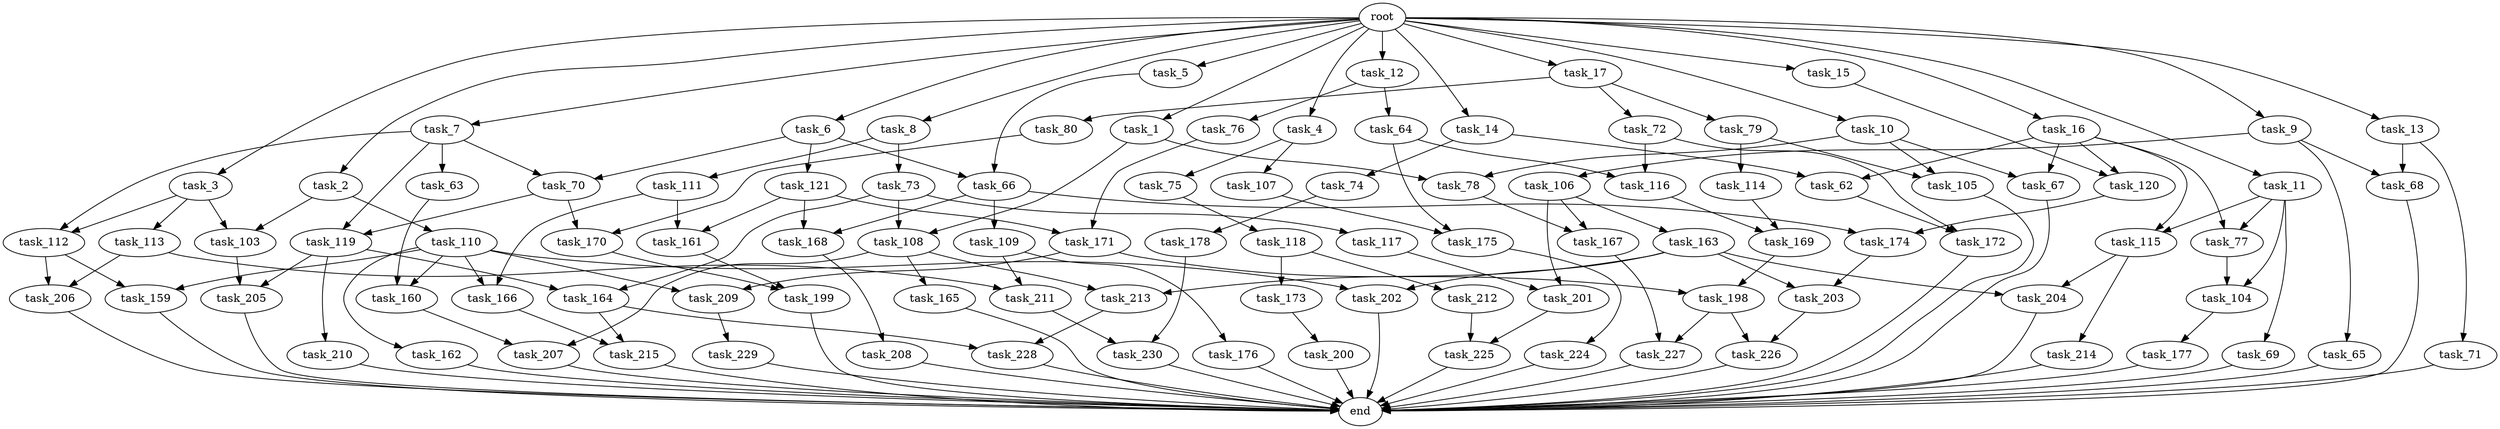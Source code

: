 digraph G {
  task_67 [size="155477816115.200012"];
  task_12 [size="102.400000"];
  task_201 [size="17179869184.000000"];
  task_5 [size="102.400000"];
  task_230 [size="140874927308.800018"];
  task_63 [size="54975581388.800003"];
  task_164 [size="44667659878.400002"];
  task_226 [size="62706522521.600006"];
  task_17 [size="102.400000"];
  task_229 [size="21474836480.000000"];
  task_2 [size="102.400000"];
  task_121 [size="85899345920.000000"];
  task_162 [size="54975581388.800003"];
  task_168 [size="100502234726.400009"];
  task_161 [size="100502234726.400009"];
  task_166 [size="124554051584.000000"];
  task_175 [size="45526653337.600006"];
  task_207 [size="99643241267.200012"];
  task_79 [size="3435973836.800000"];
  task_198 [size="52398601011.200005"];
  task_77 [size="140874927308.800018"];
  task_163 [size="3435973836.800000"];
  task_11 [size="102.400000"];
  task_71 [size="13743895347.200001"];
  task_167 [size="45526653337.600006"];
  task_15 [size="102.400000"];
  task_117 [size="13743895347.200001"];
  task_64 [size="3435973836.800000"];
  task_104 [size="140874927308.800018"];
  task_165 [size="13743895347.200001"];
  root [size="0.000000"];
  task_72 [size="3435973836.800000"];
  task_69 [size="54975581388.800003"];
  task_119 [size="62706522521.600006"];
  task_211 [size="11166914969.600000"];
  task_74 [size="30923764531.200001"];
  task_114 [size="7730941132.800000"];
  task_8 [size="102.400000"];
  task_177 [size="13743895347.200001"];
  task_103 [size="91053306675.200012"];
  task_105 [size="77309411328.000000"];
  task_215 [size="139156940390.399994"];
  task_106 [size="3435973836.800000"];
  task_66 [size="127990025420.800003"];
  task_206 [size="49821620633.600006"];
  task_109 [size="69578470195.199997"];
  task_225 [size="97066260889.600006"];
  task_214 [size="7730941132.800000"];
  task_116 [size="84181359001.600006"];
  task_199 [size="68719476736.000000"];
  task_213 [size="21474836480.000000"];
  task_1 [size="102.400000"];
  task_3 [size="102.400000"];
  task_200 [size="69578470195.199997"];
  task_212 [size="30923764531.200001"];
  task_7 [size="102.400000"];
  task_75 [size="85899345920.000000"];
  task_9 [size="102.400000"];
  task_4 [size="102.400000"];
  task_111 [size="21474836480.000000"];
  task_202 [size="62706522521.600006"];
  task_16 [size="102.400000"];
  task_68 [size="17179869184.000000"];
  task_159 [size="97066260889.600006"];
  task_178 [size="13743895347.200001"];
  task_174 [size="111669149696.000000"];
  task_6 [size="102.400000"];
  task_160 [size="140874927308.800018"];
  task_170 [size="15461882265.600000"];
  task_62 [size="116823110451.200012"];
  task_112 [size="124554051584.000000"];
  task_65 [size="3435973836.800000"];
  task_115 [size="140874927308.800018"];
  task_176 [size="3435973836.800000"];
  end [size="0.000000"];
  task_118 [size="21474836480.000000"];
  task_120 [size="155477816115.200012"];
  task_224 [size="69578470195.199997"];
  task_204 [size="15461882265.600000"];
  task_80 [size="3435973836.800000"];
  task_210 [size="30923764531.200001"];
  task_73 [size="21474836480.000000"];
  task_227 [size="38654705664.000000"];
  task_208 [size="21474836480.000000"];
  task_173 [size="30923764531.200001"];
  task_113 [size="69578470195.199997"];
  task_228 [size="91053306675.200012"];
  task_76 [size="3435973836.800000"];
  task_171 [size="34359738368.000000"];
  task_70 [size="140874927308.800018"];
  task_209 [size="85899345920.000000"];
  task_203 [size="93630287052.800003"];
  task_13 [size="102.400000"];
  task_78 [size="139156940390.399994"];
  task_10 [size="102.400000"];
  task_14 [size="102.400000"];
  task_169 [size="93630287052.800003"];
  task_110 [size="21474836480.000000"];
  task_205 [size="61847529062.400002"];
  task_108 [size="83322365542.400009"];
  task_107 [size="85899345920.000000"];
  task_172 [size="45526653337.600006"];

  task_67 -> end [size="1.000000"];
  task_12 -> task_64 [size="33554432.000000"];
  task_12 -> task_76 [size="33554432.000000"];
  task_201 -> task_225 [size="411041792.000000"];
  task_5 -> task_66 [size="411041792.000000"];
  task_230 -> end [size="1.000000"];
  task_63 -> task_160 [size="838860800.000000"];
  task_164 -> task_215 [size="679477248.000000"];
  task_164 -> task_228 [size="679477248.000000"];
  task_226 -> end [size="1.000000"];
  task_17 -> task_79 [size="33554432.000000"];
  task_17 -> task_80 [size="33554432.000000"];
  task_17 -> task_72 [size="33554432.000000"];
  task_229 -> end [size="1.000000"];
  task_2 -> task_110 [size="209715200.000000"];
  task_2 -> task_103 [size="209715200.000000"];
  task_121 -> task_168 [size="301989888.000000"];
  task_121 -> task_171 [size="301989888.000000"];
  task_121 -> task_161 [size="301989888.000000"];
  task_162 -> end [size="1.000000"];
  task_168 -> task_208 [size="209715200.000000"];
  task_161 -> task_199 [size="134217728.000000"];
  task_166 -> task_215 [size="679477248.000000"];
  task_175 -> task_224 [size="679477248.000000"];
  task_207 -> end [size="1.000000"];
  task_79 -> task_114 [size="75497472.000000"];
  task_79 -> task_105 [size="75497472.000000"];
  task_198 -> task_226 [size="75497472.000000"];
  task_198 -> task_227 [size="75497472.000000"];
  task_77 -> task_104 [size="838860800.000000"];
  task_163 -> task_204 [size="75497472.000000"];
  task_163 -> task_202 [size="75497472.000000"];
  task_163 -> task_203 [size="75497472.000000"];
  task_163 -> task_213 [size="75497472.000000"];
  task_11 -> task_104 [size="536870912.000000"];
  task_11 -> task_115 [size="536870912.000000"];
  task_11 -> task_77 [size="536870912.000000"];
  task_11 -> task_69 [size="536870912.000000"];
  task_71 -> end [size="1.000000"];
  task_167 -> task_227 [size="301989888.000000"];
  task_15 -> task_120 [size="679477248.000000"];
  task_117 -> task_201 [size="134217728.000000"];
  task_64 -> task_116 [size="411041792.000000"];
  task_64 -> task_175 [size="411041792.000000"];
  task_104 -> task_177 [size="134217728.000000"];
  task_165 -> end [size="1.000000"];
  root -> task_7 [size="1.000000"];
  root -> task_8 [size="1.000000"];
  root -> task_12 [size="1.000000"];
  root -> task_4 [size="1.000000"];
  root -> task_1 [size="1.000000"];
  root -> task_3 [size="1.000000"];
  root -> task_16 [size="1.000000"];
  root -> task_5 [size="1.000000"];
  root -> task_10 [size="1.000000"];
  root -> task_6 [size="1.000000"];
  root -> task_17 [size="1.000000"];
  root -> task_9 [size="1.000000"];
  root -> task_11 [size="1.000000"];
  root -> task_2 [size="1.000000"];
  root -> task_13 [size="1.000000"];
  root -> task_14 [size="1.000000"];
  root -> task_15 [size="1.000000"];
  task_72 -> task_116 [size="411041792.000000"];
  task_72 -> task_172 [size="411041792.000000"];
  task_69 -> end [size="1.000000"];
  task_119 -> task_205 [size="301989888.000000"];
  task_119 -> task_164 [size="301989888.000000"];
  task_119 -> task_210 [size="301989888.000000"];
  task_211 -> task_230 [size="536870912.000000"];
  task_74 -> task_178 [size="134217728.000000"];
  task_114 -> task_169 [size="838860800.000000"];
  task_8 -> task_111 [size="209715200.000000"];
  task_8 -> task_73 [size="209715200.000000"];
  task_177 -> end [size="1.000000"];
  task_103 -> task_205 [size="301989888.000000"];
  task_105 -> end [size="1.000000"];
  task_215 -> end [size="1.000000"];
  task_106 -> task_163 [size="33554432.000000"];
  task_106 -> task_167 [size="33554432.000000"];
  task_106 -> task_201 [size="33554432.000000"];
  task_66 -> task_174 [size="679477248.000000"];
  task_66 -> task_109 [size="679477248.000000"];
  task_66 -> task_168 [size="679477248.000000"];
  task_206 -> end [size="1.000000"];
  task_109 -> task_176 [size="33554432.000000"];
  task_109 -> task_211 [size="33554432.000000"];
  task_225 -> end [size="1.000000"];
  task_214 -> end [size="1.000000"];
  task_116 -> task_169 [size="75497472.000000"];
  task_199 -> end [size="1.000000"];
  task_213 -> task_228 [size="209715200.000000"];
  task_1 -> task_108 [size="679477248.000000"];
  task_1 -> task_78 [size="679477248.000000"];
  task_3 -> task_112 [size="679477248.000000"];
  task_3 -> task_103 [size="679477248.000000"];
  task_3 -> task_113 [size="679477248.000000"];
  task_200 -> end [size="1.000000"];
  task_212 -> task_225 [size="536870912.000000"];
  task_7 -> task_112 [size="536870912.000000"];
  task_7 -> task_63 [size="536870912.000000"];
  task_7 -> task_70 [size="536870912.000000"];
  task_7 -> task_119 [size="536870912.000000"];
  task_75 -> task_118 [size="209715200.000000"];
  task_9 -> task_65 [size="33554432.000000"];
  task_9 -> task_106 [size="33554432.000000"];
  task_9 -> task_68 [size="33554432.000000"];
  task_4 -> task_75 [size="838860800.000000"];
  task_4 -> task_107 [size="838860800.000000"];
  task_111 -> task_166 [size="679477248.000000"];
  task_111 -> task_161 [size="679477248.000000"];
  task_202 -> end [size="1.000000"];
  task_16 -> task_67 [size="838860800.000000"];
  task_16 -> task_115 [size="838860800.000000"];
  task_16 -> task_62 [size="838860800.000000"];
  task_16 -> task_77 [size="838860800.000000"];
  task_16 -> task_120 [size="838860800.000000"];
  task_68 -> end [size="1.000000"];
  task_159 -> end [size="1.000000"];
  task_178 -> task_230 [size="838860800.000000"];
  task_174 -> task_203 [size="838860800.000000"];
  task_6 -> task_121 [size="838860800.000000"];
  task_6 -> task_66 [size="838860800.000000"];
  task_6 -> task_70 [size="838860800.000000"];
  task_160 -> task_207 [size="838860800.000000"];
  task_170 -> task_199 [size="536870912.000000"];
  task_62 -> task_172 [size="33554432.000000"];
  task_112 -> task_206 [size="411041792.000000"];
  task_112 -> task_159 [size="411041792.000000"];
  task_65 -> end [size="1.000000"];
  task_115 -> task_204 [size="75497472.000000"];
  task_115 -> task_214 [size="75497472.000000"];
  task_176 -> end [size="1.000000"];
  task_118 -> task_173 [size="301989888.000000"];
  task_118 -> task_212 [size="301989888.000000"];
  task_120 -> task_174 [size="411041792.000000"];
  task_224 -> end [size="1.000000"];
  task_204 -> end [size="1.000000"];
  task_80 -> task_170 [size="75497472.000000"];
  task_210 -> end [size="1.000000"];
  task_73 -> task_108 [size="134217728.000000"];
  task_73 -> task_164 [size="134217728.000000"];
  task_73 -> task_117 [size="134217728.000000"];
  task_227 -> end [size="1.000000"];
  task_208 -> end [size="1.000000"];
  task_173 -> task_200 [size="679477248.000000"];
  task_113 -> task_206 [size="75497472.000000"];
  task_113 -> task_211 [size="75497472.000000"];
  task_228 -> end [size="1.000000"];
  task_76 -> task_171 [size="33554432.000000"];
  task_171 -> task_198 [size="301989888.000000"];
  task_171 -> task_209 [size="301989888.000000"];
  task_70 -> task_119 [size="75497472.000000"];
  task_70 -> task_170 [size="75497472.000000"];
  task_209 -> task_229 [size="209715200.000000"];
  task_203 -> task_226 [size="536870912.000000"];
  task_13 -> task_68 [size="134217728.000000"];
  task_13 -> task_71 [size="134217728.000000"];
  task_78 -> task_167 [size="411041792.000000"];
  task_10 -> task_67 [size="679477248.000000"];
  task_10 -> task_105 [size="679477248.000000"];
  task_10 -> task_78 [size="679477248.000000"];
  task_14 -> task_62 [size="301989888.000000"];
  task_14 -> task_74 [size="301989888.000000"];
  task_169 -> task_198 [size="209715200.000000"];
  task_110 -> task_162 [size="536870912.000000"];
  task_110 -> task_166 [size="536870912.000000"];
  task_110 -> task_160 [size="536870912.000000"];
  task_110 -> task_202 [size="536870912.000000"];
  task_110 -> task_159 [size="536870912.000000"];
  task_110 -> task_209 [size="536870912.000000"];
  task_205 -> end [size="1.000000"];
  task_108 -> task_165 [size="134217728.000000"];
  task_108 -> task_207 [size="134217728.000000"];
  task_108 -> task_213 [size="134217728.000000"];
  task_107 -> task_175 [size="33554432.000000"];
  task_172 -> end [size="1.000000"];
}
